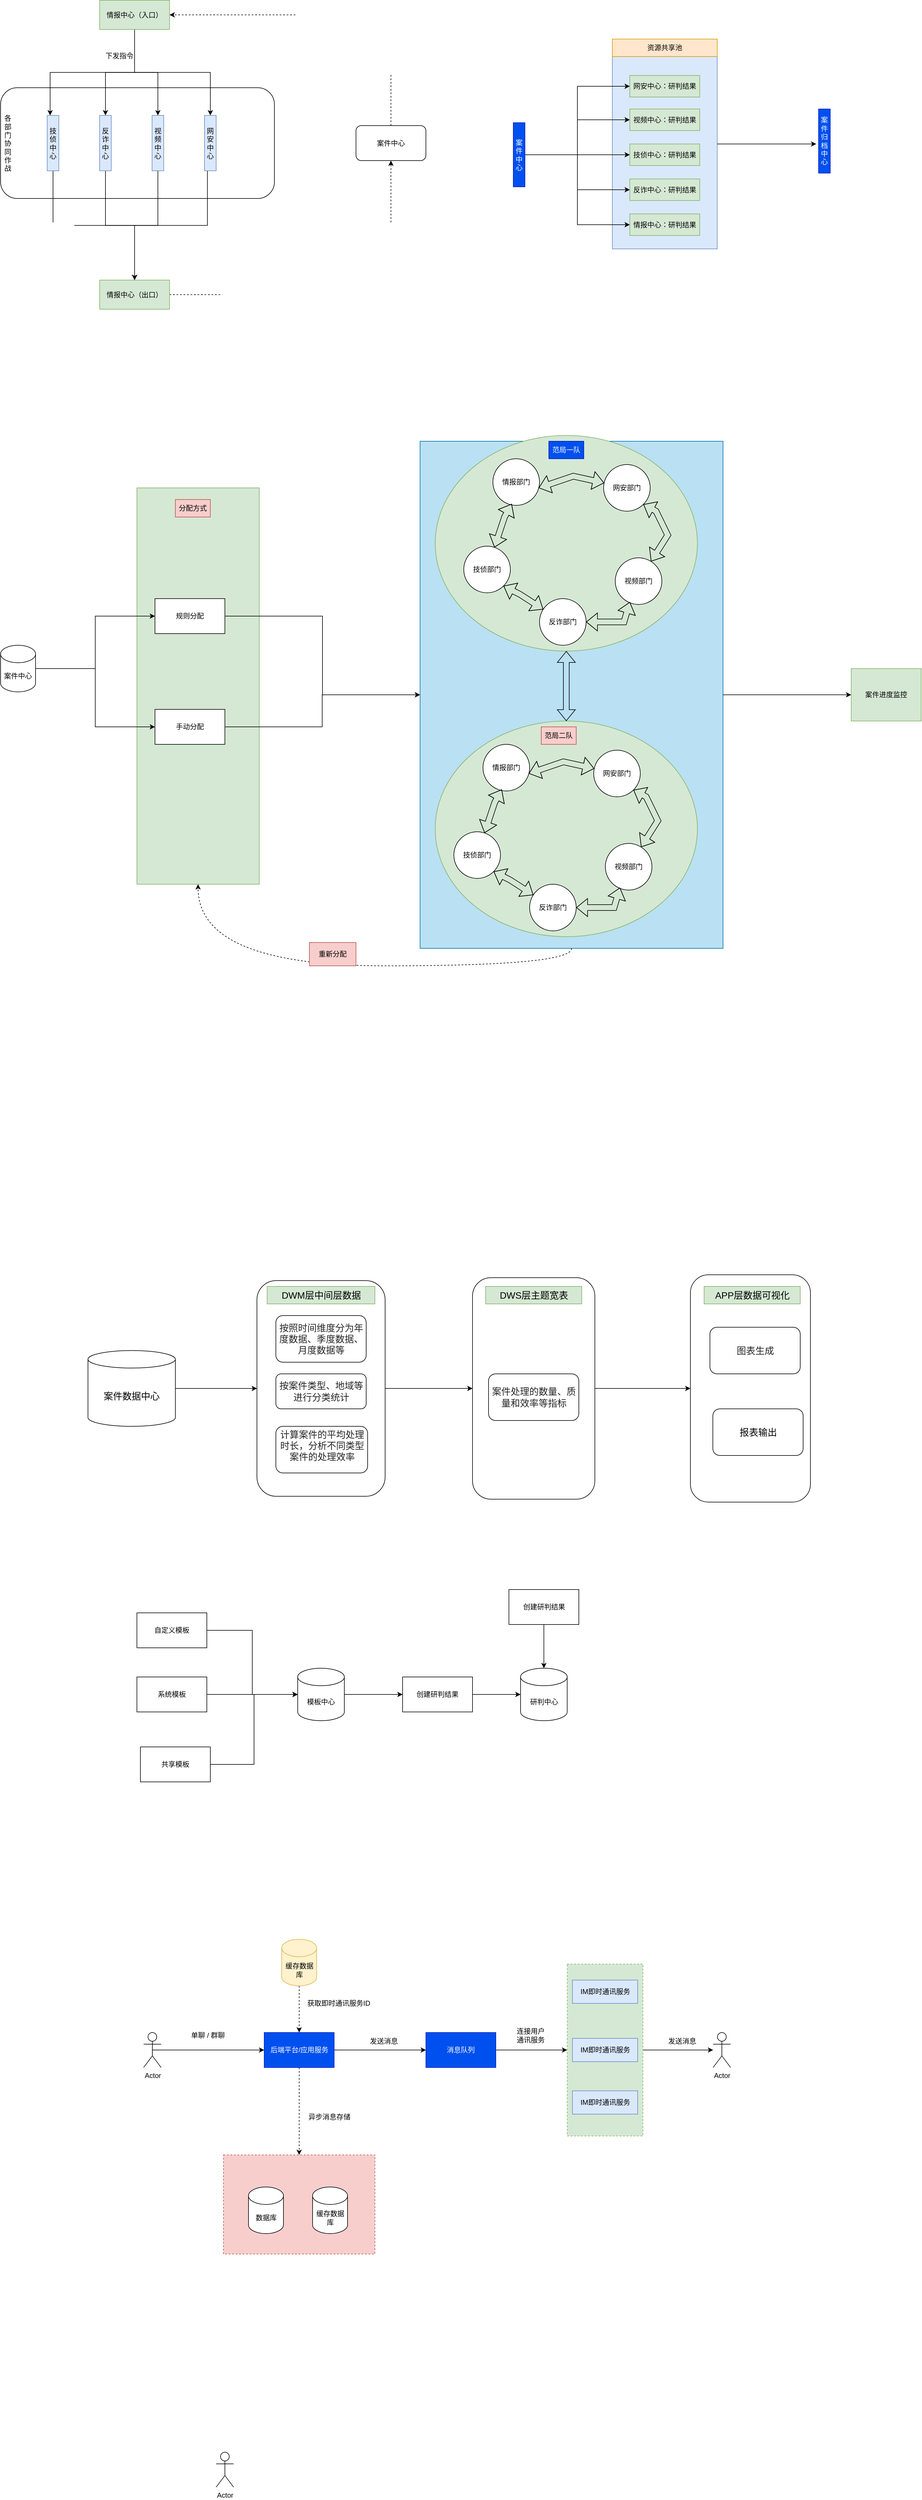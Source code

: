 <mxfile version="24.7.10">
  <diagram name="第 1 页" id="JnWYHwMbW09woVLGBv2Q">
    <mxGraphModel dx="1358" dy="746" grid="1" gridSize="10" guides="1" tooltips="1" connect="1" arrows="1" fold="1" page="1" pageScale="1" pageWidth="827" pageHeight="1169" math="0" shadow="0">
      <root>
        <mxCell id="0" />
        <mxCell id="1" parent="0" />
        <mxCell id="lRYRJw88asEZBX9twJ6J-89" value="" style="rounded=0;whiteSpace=wrap;html=1;fillColor=#d5e8d4;strokeColor=#82b366;" parent="1" vertex="1">
          <mxGeometry x="484" y="1130" width="210" height="680" as="geometry" />
        </mxCell>
        <mxCell id="lRYRJw88asEZBX9twJ6J-29" value="" style="rounded=0;whiteSpace=wrap;html=1;fillColor=#dae8fc;strokeColor=#6c8ebf;" parent="1" vertex="1">
          <mxGeometry x="1300" y="360" width="180" height="360" as="geometry" />
        </mxCell>
        <mxCell id="lRYRJw88asEZBX9twJ6J-2" value="" style="rounded=1;whiteSpace=wrap;html=1;" parent="1" vertex="1">
          <mxGeometry x="250" y="443.5" width="470" height="190" as="geometry" />
        </mxCell>
        <mxCell id="lRYRJw88asEZBX9twJ6J-16" style="edgeStyle=orthogonalEdgeStyle;rounded=0;orthogonalLoop=1;jettySize=auto;html=1;exitX=0.5;exitY=1;exitDx=0;exitDy=0;entryX=0.25;entryY=0;entryDx=0;entryDy=0;" parent="1" source="lRYRJw88asEZBX9twJ6J-1" target="lRYRJw88asEZBX9twJ6J-4" edge="1">
          <mxGeometry relative="1" as="geometry" />
        </mxCell>
        <mxCell id="lRYRJw88asEZBX9twJ6J-17" style="edgeStyle=orthogonalEdgeStyle;rounded=0;orthogonalLoop=1;jettySize=auto;html=1;exitX=0.5;exitY=1;exitDx=0;exitDy=0;entryX=0.5;entryY=0;entryDx=0;entryDy=0;" parent="1" source="lRYRJw88asEZBX9twJ6J-1" target="lRYRJw88asEZBX9twJ6J-5" edge="1">
          <mxGeometry relative="1" as="geometry" />
        </mxCell>
        <mxCell id="lRYRJw88asEZBX9twJ6J-18" style="edgeStyle=orthogonalEdgeStyle;rounded=0;orthogonalLoop=1;jettySize=auto;html=1;exitX=0.5;exitY=1;exitDx=0;exitDy=0;entryX=0.5;entryY=0;entryDx=0;entryDy=0;" parent="1" source="lRYRJw88asEZBX9twJ6J-1" target="lRYRJw88asEZBX9twJ6J-6" edge="1">
          <mxGeometry relative="1" as="geometry" />
        </mxCell>
        <mxCell id="lRYRJw88asEZBX9twJ6J-19" style="edgeStyle=orthogonalEdgeStyle;rounded=0;orthogonalLoop=1;jettySize=auto;html=1;exitX=0.5;exitY=1;exitDx=0;exitDy=0;entryX=0.5;entryY=0;entryDx=0;entryDy=0;" parent="1" source="lRYRJw88asEZBX9twJ6J-1" target="lRYRJw88asEZBX9twJ6J-7" edge="1">
          <mxGeometry relative="1" as="geometry" />
        </mxCell>
        <mxCell id="lRYRJw88asEZBX9twJ6J-1" value="情报中心（入口）" style="rounded=0;whiteSpace=wrap;html=1;fillColor=#d5e8d4;strokeColor=#82b366;" parent="1" vertex="1">
          <mxGeometry x="420" y="293.5" width="120" height="50" as="geometry" />
        </mxCell>
        <mxCell id="lRYRJw88asEZBX9twJ6J-15" style="edgeStyle=orthogonalEdgeStyle;rounded=0;orthogonalLoop=1;jettySize=auto;html=1;exitX=1;exitY=0.5;exitDx=0;exitDy=0;entryX=0.5;entryY=1;entryDx=0;entryDy=0;dashed=1;" parent="1" source="lRYRJw88asEZBX9twJ6J-3" target="lRYRJw88asEZBX9twJ6J-10" edge="1">
          <mxGeometry relative="1" as="geometry" />
        </mxCell>
        <mxCell id="lRYRJw88asEZBX9twJ6J-3" value="情报中心（出口）" style="rounded=0;whiteSpace=wrap;html=1;fillColor=#d5e8d4;strokeColor=#82b366;" parent="1" vertex="1">
          <mxGeometry x="420" y="773.5" width="120" height="50" as="geometry" />
        </mxCell>
        <mxCell id="lRYRJw88asEZBX9twJ6J-21" style="edgeStyle=orthogonalEdgeStyle;rounded=0;orthogonalLoop=1;jettySize=auto;html=1;exitX=0.5;exitY=1;exitDx=0;exitDy=0;" parent="1" source="lRYRJw88asEZBX9twJ6J-4" target="lRYRJw88asEZBX9twJ6J-3" edge="1">
          <mxGeometry relative="1" as="geometry">
            <mxPoint x="470" y="753.5" as="targetPoint" />
          </mxGeometry>
        </mxCell>
        <mxCell id="lRYRJw88asEZBX9twJ6J-4" value="技侦中心" style="rounded=0;whiteSpace=wrap;html=1;fillColor=#dae8fc;strokeColor=#6c8ebf;" parent="1" vertex="1">
          <mxGeometry x="330" y="491" width="20" height="95" as="geometry" />
        </mxCell>
        <mxCell id="lRYRJw88asEZBX9twJ6J-22" style="edgeStyle=orthogonalEdgeStyle;rounded=0;orthogonalLoop=1;jettySize=auto;html=1;exitX=0.5;exitY=1;exitDx=0;exitDy=0;entryX=0.5;entryY=0;entryDx=0;entryDy=0;" parent="1" source="lRYRJw88asEZBX9twJ6J-5" target="lRYRJw88asEZBX9twJ6J-3" edge="1">
          <mxGeometry relative="1" as="geometry" />
        </mxCell>
        <mxCell id="lRYRJw88asEZBX9twJ6J-5" value="反诈中心" style="rounded=0;whiteSpace=wrap;html=1;fillColor=#dae8fc;strokeColor=#6c8ebf;" parent="1" vertex="1">
          <mxGeometry x="420" y="491" width="20" height="95" as="geometry" />
        </mxCell>
        <mxCell id="lRYRJw88asEZBX9twJ6J-23" style="edgeStyle=orthogonalEdgeStyle;rounded=0;orthogonalLoop=1;jettySize=auto;html=1;exitX=0.5;exitY=1;exitDx=0;exitDy=0;" parent="1" source="lRYRJw88asEZBX9twJ6J-6" target="lRYRJw88asEZBX9twJ6J-3" edge="1">
          <mxGeometry relative="1" as="geometry" />
        </mxCell>
        <mxCell id="lRYRJw88asEZBX9twJ6J-6" value="视频中心" style="rounded=0;whiteSpace=wrap;html=1;fillColor=#dae8fc;strokeColor=#6c8ebf;" parent="1" vertex="1">
          <mxGeometry x="510" y="491" width="20" height="95" as="geometry" />
        </mxCell>
        <mxCell id="lRYRJw88asEZBX9twJ6J-25" style="edgeStyle=orthogonalEdgeStyle;rounded=0;orthogonalLoop=1;jettySize=auto;html=1;exitX=0.25;exitY=1;exitDx=0;exitDy=0;" parent="1" source="lRYRJw88asEZBX9twJ6J-7" target="lRYRJw88asEZBX9twJ6J-3" edge="1">
          <mxGeometry relative="1" as="geometry" />
        </mxCell>
        <mxCell id="lRYRJw88asEZBX9twJ6J-7" value="网安中心" style="rounded=0;whiteSpace=wrap;html=1;fillColor=#dae8fc;strokeColor=#6c8ebf;" parent="1" vertex="1">
          <mxGeometry x="600" y="491" width="20" height="95" as="geometry" />
        </mxCell>
        <mxCell id="lRYRJw88asEZBX9twJ6J-9" value="各部门协同作战" style="text;html=1;align=center;verticalAlign=middle;whiteSpace=wrap;rounded=0;" parent="1" vertex="1">
          <mxGeometry x="260" y="493.5" width="5" height="90" as="geometry" />
        </mxCell>
        <mxCell id="lRYRJw88asEZBX9twJ6J-12" style="edgeStyle=orthogonalEdgeStyle;rounded=0;orthogonalLoop=1;jettySize=auto;html=1;exitX=0.5;exitY=0;exitDx=0;exitDy=0;entryX=1;entryY=0.5;entryDx=0;entryDy=0;dashed=1;" parent="1" source="lRYRJw88asEZBX9twJ6J-10" target="lRYRJw88asEZBX9twJ6J-1" edge="1">
          <mxGeometry relative="1" as="geometry" />
        </mxCell>
        <mxCell id="lRYRJw88asEZBX9twJ6J-10" value="案件中心" style="rounded=1;whiteSpace=wrap;html=1;" parent="1" vertex="1">
          <mxGeometry x="860" y="508.5" width="120" height="60" as="geometry" />
        </mxCell>
        <mxCell id="lRYRJw88asEZBX9twJ6J-20" value="下发指令" style="text;html=1;align=center;verticalAlign=middle;whiteSpace=wrap;rounded=0;" parent="1" vertex="1">
          <mxGeometry x="424" y="373.5" width="60" height="30" as="geometry" />
        </mxCell>
        <mxCell id="lRYRJw88asEZBX9twJ6J-40" style="edgeStyle=orthogonalEdgeStyle;rounded=0;orthogonalLoop=1;jettySize=auto;html=1;exitX=1;exitY=0.5;exitDx=0;exitDy=0;entryX=0;entryY=0.5;entryDx=0;entryDy=0;" parent="1" source="lRYRJw88asEZBX9twJ6J-26" target="lRYRJw88asEZBX9twJ6J-31" edge="1">
          <mxGeometry relative="1" as="geometry" />
        </mxCell>
        <mxCell id="lRYRJw88asEZBX9twJ6J-41" style="edgeStyle=orthogonalEdgeStyle;rounded=0;orthogonalLoop=1;jettySize=auto;html=1;exitX=1;exitY=0.5;exitDx=0;exitDy=0;entryX=0;entryY=0.5;entryDx=0;entryDy=0;" parent="1" source="lRYRJw88asEZBX9twJ6J-26" target="lRYRJw88asEZBX9twJ6J-32" edge="1">
          <mxGeometry relative="1" as="geometry" />
        </mxCell>
        <mxCell id="lRYRJw88asEZBX9twJ6J-42" style="edgeStyle=orthogonalEdgeStyle;rounded=0;orthogonalLoop=1;jettySize=auto;html=1;exitX=1;exitY=0.5;exitDx=0;exitDy=0;entryX=0;entryY=0.5;entryDx=0;entryDy=0;" parent="1" source="lRYRJw88asEZBX9twJ6J-26" target="lRYRJw88asEZBX9twJ6J-33" edge="1">
          <mxGeometry relative="1" as="geometry" />
        </mxCell>
        <mxCell id="lRYRJw88asEZBX9twJ6J-43" style="edgeStyle=orthogonalEdgeStyle;rounded=0;orthogonalLoop=1;jettySize=auto;html=1;exitX=1;exitY=0.5;exitDx=0;exitDy=0;entryX=0;entryY=0.5;entryDx=0;entryDy=0;" parent="1" source="lRYRJw88asEZBX9twJ6J-26" target="lRYRJw88asEZBX9twJ6J-34" edge="1">
          <mxGeometry relative="1" as="geometry" />
        </mxCell>
        <mxCell id="lRYRJw88asEZBX9twJ6J-44" style="edgeStyle=orthogonalEdgeStyle;rounded=0;orthogonalLoop=1;jettySize=auto;html=1;exitX=1;exitY=0.5;exitDx=0;exitDy=0;entryX=0;entryY=0.5;entryDx=0;entryDy=0;" parent="1" source="lRYRJw88asEZBX9twJ6J-26" target="lRYRJw88asEZBX9twJ6J-35" edge="1">
          <mxGeometry relative="1" as="geometry" />
        </mxCell>
        <mxCell id="lRYRJw88asEZBX9twJ6J-26" value="案件中心" style="rounded=0;whiteSpace=wrap;html=1;fillColor=#0050ef;strokeColor=#001DBC;fontColor=#ffffff;" parent="1" vertex="1">
          <mxGeometry x="1130" y="503.5" width="20" height="110" as="geometry" />
        </mxCell>
        <mxCell id="lRYRJw88asEZBX9twJ6J-38" style="edgeStyle=orthogonalEdgeStyle;rounded=0;orthogonalLoop=1;jettySize=auto;html=1;exitX=1;exitY=0.5;exitDx=0;exitDy=0;" parent="1" source="lRYRJw88asEZBX9twJ6J-29" edge="1">
          <mxGeometry relative="1" as="geometry">
            <mxPoint x="1650" y="540" as="targetPoint" />
          </mxGeometry>
        </mxCell>
        <mxCell id="lRYRJw88asEZBX9twJ6J-30" value="资源共享池" style="rounded=0;whiteSpace=wrap;html=1;fillColor=#ffe6cc;strokeColor=#d79b00;" parent="1" vertex="1">
          <mxGeometry x="1300" y="360" width="180" height="30" as="geometry" />
        </mxCell>
        <mxCell id="lRYRJw88asEZBX9twJ6J-31" value="网安中心：研判结果" style="rounded=0;whiteSpace=wrap;html=1;fillColor=#d5e8d4;strokeColor=#82b366;" parent="1" vertex="1">
          <mxGeometry x="1330" y="422.5" width="120" height="37" as="geometry" />
        </mxCell>
        <mxCell id="lRYRJw88asEZBX9twJ6J-32" value="视频中心：研判结果" style="rounded=0;whiteSpace=wrap;html=1;fillColor=#d5e8d4;strokeColor=#82b366;" parent="1" vertex="1">
          <mxGeometry x="1330" y="480" width="120" height="37" as="geometry" />
        </mxCell>
        <mxCell id="lRYRJw88asEZBX9twJ6J-33" value="技侦中心：研判结果" style="rounded=0;whiteSpace=wrap;html=1;fillColor=#d5e8d4;strokeColor=#82b366;" parent="1" vertex="1">
          <mxGeometry x="1330" y="540" width="120" height="37" as="geometry" />
        </mxCell>
        <mxCell id="lRYRJw88asEZBX9twJ6J-34" value="反诈中心：研判结果" style="rounded=0;whiteSpace=wrap;html=1;fillColor=#d5e8d4;strokeColor=#82b366;" parent="1" vertex="1">
          <mxGeometry x="1330" y="600" width="120" height="37" as="geometry" />
        </mxCell>
        <mxCell id="lRYRJw88asEZBX9twJ6J-35" value="情报中心：研判结果" style="rounded=0;whiteSpace=wrap;html=1;fillColor=#d5e8d4;strokeColor=#82b366;" parent="1" vertex="1">
          <mxGeometry x="1330" y="660" width="120" height="37" as="geometry" />
        </mxCell>
        <mxCell id="lRYRJw88asEZBX9twJ6J-37" value="案件&lt;div&gt;归档中心&lt;/div&gt;" style="rounded=0;whiteSpace=wrap;html=1;fillColor=#0050ef;strokeColor=#001DBC;fontColor=#ffffff;" parent="1" vertex="1">
          <mxGeometry x="1654" y="480" width="20" height="110" as="geometry" />
        </mxCell>
        <mxCell id="lRYRJw88asEZBX9twJ6J-48" style="edgeStyle=orthogonalEdgeStyle;rounded=0;orthogonalLoop=1;jettySize=auto;html=1;exitX=1;exitY=0.5;exitDx=0;exitDy=0;exitPerimeter=0;entryX=0;entryY=0.5;entryDx=0;entryDy=0;" parent="1" source="lRYRJw88asEZBX9twJ6J-47" target="lRYRJw88asEZBX9twJ6J-49" edge="1">
          <mxGeometry relative="1" as="geometry">
            <mxPoint x="485" y="1439.895" as="targetPoint" />
          </mxGeometry>
        </mxCell>
        <mxCell id="lRYRJw88asEZBX9twJ6J-51" style="edgeStyle=orthogonalEdgeStyle;rounded=0;orthogonalLoop=1;jettySize=auto;html=1;exitX=1;exitY=0.5;exitDx=0;exitDy=0;exitPerimeter=0;entryX=0;entryY=0.5;entryDx=0;entryDy=0;" parent="1" source="lRYRJw88asEZBX9twJ6J-47" target="lRYRJw88asEZBX9twJ6J-50" edge="1">
          <mxGeometry relative="1" as="geometry" />
        </mxCell>
        <mxCell id="lRYRJw88asEZBX9twJ6J-47" value="案件中心" style="shape=cylinder3;whiteSpace=wrap;html=1;boundedLbl=1;backgroundOutline=1;size=15;" parent="1" vertex="1">
          <mxGeometry x="250" y="1400" width="60" height="80" as="geometry" />
        </mxCell>
        <mxCell id="lRYRJw88asEZBX9twJ6J-87" style="edgeStyle=orthogonalEdgeStyle;rounded=0;orthogonalLoop=1;jettySize=auto;html=1;exitX=1;exitY=0.5;exitDx=0;exitDy=0;" parent="1" source="lRYRJw88asEZBX9twJ6J-49" target="lRYRJw88asEZBX9twJ6J-85" edge="1">
          <mxGeometry relative="1" as="geometry" />
        </mxCell>
        <mxCell id="lRYRJw88asEZBX9twJ6J-49" value="规则分配" style="rounded=0;whiteSpace=wrap;html=1;" parent="1" vertex="1">
          <mxGeometry x="515" y="1320" width="120" height="60" as="geometry" />
        </mxCell>
        <mxCell id="lRYRJw88asEZBX9twJ6J-88" style="edgeStyle=orthogonalEdgeStyle;rounded=0;orthogonalLoop=1;jettySize=auto;html=1;exitX=1;exitY=0.5;exitDx=0;exitDy=0;entryX=0;entryY=0.5;entryDx=0;entryDy=0;" parent="1" source="lRYRJw88asEZBX9twJ6J-50" target="lRYRJw88asEZBX9twJ6J-85" edge="1">
          <mxGeometry relative="1" as="geometry">
            <Array as="points">
              <mxPoint x="802" y="1540" />
              <mxPoint x="802" y="1485" />
            </Array>
          </mxGeometry>
        </mxCell>
        <mxCell id="lRYRJw88asEZBX9twJ6J-50" value="手动分配" style="rounded=0;whiteSpace=wrap;html=1;" parent="1" vertex="1">
          <mxGeometry x="515" y="1510" width="120" height="60" as="geometry" />
        </mxCell>
        <mxCell id="lRYRJw88asEZBX9twJ6J-86" value="" style="group" parent="1" vertex="1" connectable="0">
          <mxGeometry x="970" y="1040" width="520" height="880" as="geometry" />
        </mxCell>
        <mxCell id="lRYRJw88asEZBX9twJ6J-85" value="" style="rounded=0;whiteSpace=wrap;html=1;fillColor=#BAE0F3;fontColor=#ffffff;strokeColor=#006EAF;" parent="lRYRJw88asEZBX9twJ6J-86" vertex="1">
          <mxGeometry y="10" width="520" height="870" as="geometry" />
        </mxCell>
        <mxCell id="lRYRJw88asEZBX9twJ6J-53" value="" style="ellipse;whiteSpace=wrap;html=1;fillColor=#d5e8d4;strokeColor=#82b366;" parent="lRYRJw88asEZBX9twJ6J-86" vertex="1">
          <mxGeometry x="26" width="450" height="370" as="geometry" />
        </mxCell>
        <mxCell id="lRYRJw88asEZBX9twJ6J-54" value="情报部门" style="ellipse;whiteSpace=wrap;html=1;aspect=fixed;" parent="lRYRJw88asEZBX9twJ6J-86" vertex="1">
          <mxGeometry x="125" y="40" width="80" height="80" as="geometry" />
        </mxCell>
        <mxCell id="lRYRJw88asEZBX9twJ6J-55" value="网安部门" style="ellipse;whiteSpace=wrap;html=1;aspect=fixed;" parent="lRYRJw88asEZBX9twJ6J-86" vertex="1">
          <mxGeometry x="315" y="50" width="80" height="80" as="geometry" />
        </mxCell>
        <mxCell id="lRYRJw88asEZBX9twJ6J-56" value="视频部门" style="ellipse;whiteSpace=wrap;html=1;aspect=fixed;" parent="lRYRJw88asEZBX9twJ6J-86" vertex="1">
          <mxGeometry x="335" y="210" width="80" height="80" as="geometry" />
        </mxCell>
        <mxCell id="lRYRJw88asEZBX9twJ6J-57" value="反诈部门" style="ellipse;whiteSpace=wrap;html=1;aspect=fixed;" parent="lRYRJw88asEZBX9twJ6J-86" vertex="1">
          <mxGeometry x="205" y="280" width="80" height="80" as="geometry" />
        </mxCell>
        <mxCell id="lRYRJw88asEZBX9twJ6J-58" value="技侦部门" style="ellipse;whiteSpace=wrap;html=1;aspect=fixed;" parent="lRYRJw88asEZBX9twJ6J-86" vertex="1">
          <mxGeometry x="75" y="190" width="80" height="80" as="geometry" />
        </mxCell>
        <mxCell id="lRYRJw88asEZBX9twJ6J-64" value="" style="shape=flexArrow;endArrow=classic;startArrow=classic;html=1;rounded=0;entryX=0.404;entryY=0.968;entryDx=0;entryDy=0;entryPerimeter=0;" parent="lRYRJw88asEZBX9twJ6J-86" source="lRYRJw88asEZBX9twJ6J-58" target="lRYRJw88asEZBX9twJ6J-54" edge="1">
          <mxGeometry width="100" height="100" relative="1" as="geometry">
            <mxPoint x="45" y="230" as="sourcePoint" />
            <mxPoint x="145" y="130" as="targetPoint" />
            <Array as="points">
              <mxPoint x="145" y="140" />
            </Array>
          </mxGeometry>
        </mxCell>
        <mxCell id="lRYRJw88asEZBX9twJ6J-65" value="" style="shape=flexArrow;endArrow=classic;startArrow=classic;html=1;rounded=0;exitX=0.983;exitY=0.626;exitDx=0;exitDy=0;exitPerimeter=0;" parent="lRYRJw88asEZBX9twJ6J-86" source="lRYRJw88asEZBX9twJ6J-54" target="lRYRJw88asEZBX9twJ6J-55" edge="1">
          <mxGeometry width="100" height="100" relative="1" as="geometry">
            <mxPoint x="246" y="155" as="sourcePoint" />
            <mxPoint x="275" y="80" as="targetPoint" />
            <Array as="points">
              <mxPoint x="263" y="70" />
            </Array>
          </mxGeometry>
        </mxCell>
        <mxCell id="lRYRJw88asEZBX9twJ6J-67" value="" style="shape=flexArrow;endArrow=classic;startArrow=classic;html=1;rounded=0;entryX=1;entryY=1;entryDx=0;entryDy=0;" parent="lRYRJw88asEZBX9twJ6J-86" source="lRYRJw88asEZBX9twJ6J-56" target="lRYRJw88asEZBX9twJ6J-55" edge="1">
          <mxGeometry width="100" height="100" relative="1" as="geometry">
            <mxPoint x="395" y="200" as="sourcePoint" />
            <mxPoint x="415" y="147.5" as="targetPoint" />
            <Array as="points">
              <mxPoint x="425" y="171" />
              <mxPoint x="405" y="130" />
            </Array>
          </mxGeometry>
        </mxCell>
        <mxCell id="lRYRJw88asEZBX9twJ6J-68" value="" style="shape=flexArrow;endArrow=classic;startArrow=classic;html=1;rounded=0;entryX=1;entryY=1;entryDx=0;entryDy=0;" parent="lRYRJw88asEZBX9twJ6J-86" source="lRYRJw88asEZBX9twJ6J-57" target="lRYRJw88asEZBX9twJ6J-58" edge="1">
          <mxGeometry width="100" height="100" relative="1" as="geometry">
            <mxPoint x="155" y="325" as="sourcePoint" />
            <mxPoint x="184" y="250" as="targetPoint" />
            <Array as="points">
              <mxPoint x="172" y="273" />
            </Array>
          </mxGeometry>
        </mxCell>
        <mxCell id="lRYRJw88asEZBX9twJ6J-69" value="" style="shape=flexArrow;endArrow=classic;startArrow=classic;html=1;rounded=0;entryX=1;entryY=0.5;entryDx=0;entryDy=0;exitX=0.314;exitY=0.948;exitDx=0;exitDy=0;exitPerimeter=0;" parent="lRYRJw88asEZBX9twJ6J-86" source="lRYRJw88asEZBX9twJ6J-56" target="lRYRJw88asEZBX9twJ6J-57" edge="1">
          <mxGeometry width="100" height="100" relative="1" as="geometry">
            <mxPoint x="389" y="360" as="sourcePoint" />
            <mxPoint x="321" y="320" as="targetPoint" />
            <Array as="points">
              <mxPoint x="350" y="320" />
            </Array>
          </mxGeometry>
        </mxCell>
        <mxCell id="lRYRJw88asEZBX9twJ6J-70" value="" style="ellipse;whiteSpace=wrap;html=1;fillColor=#d5e8d4;strokeColor=#82b366;" parent="lRYRJw88asEZBX9twJ6J-86" vertex="1">
          <mxGeometry x="26" y="490" width="450" height="370" as="geometry" />
        </mxCell>
        <mxCell id="lRYRJw88asEZBX9twJ6J-71" value="情报部门" style="ellipse;whiteSpace=wrap;html=1;aspect=fixed;" parent="lRYRJw88asEZBX9twJ6J-86" vertex="1">
          <mxGeometry x="108" y="530" width="80" height="80" as="geometry" />
        </mxCell>
        <mxCell id="lRYRJw88asEZBX9twJ6J-72" value="网安部门" style="ellipse;whiteSpace=wrap;html=1;aspect=fixed;" parent="lRYRJw88asEZBX9twJ6J-86" vertex="1">
          <mxGeometry x="298" y="540" width="80" height="80" as="geometry" />
        </mxCell>
        <mxCell id="lRYRJw88asEZBX9twJ6J-73" value="视频部门" style="ellipse;whiteSpace=wrap;html=1;aspect=fixed;" parent="lRYRJw88asEZBX9twJ6J-86" vertex="1">
          <mxGeometry x="318" y="700" width="80" height="80" as="geometry" />
        </mxCell>
        <mxCell id="lRYRJw88asEZBX9twJ6J-74" value="反诈部门" style="ellipse;whiteSpace=wrap;html=1;aspect=fixed;" parent="lRYRJw88asEZBX9twJ6J-86" vertex="1">
          <mxGeometry x="188" y="770" width="80" height="80" as="geometry" />
        </mxCell>
        <mxCell id="lRYRJw88asEZBX9twJ6J-75" value="技侦部门" style="ellipse;whiteSpace=wrap;html=1;aspect=fixed;" parent="lRYRJw88asEZBX9twJ6J-86" vertex="1">
          <mxGeometry x="58" y="680" width="80" height="80" as="geometry" />
        </mxCell>
        <mxCell id="lRYRJw88asEZBX9twJ6J-76" value="" style="shape=flexArrow;endArrow=classic;startArrow=classic;html=1;rounded=0;entryX=0.404;entryY=0.968;entryDx=0;entryDy=0;entryPerimeter=0;" parent="lRYRJw88asEZBX9twJ6J-86" source="lRYRJw88asEZBX9twJ6J-75" target="lRYRJw88asEZBX9twJ6J-71" edge="1">
          <mxGeometry width="100" height="100" relative="1" as="geometry">
            <mxPoint x="28" y="720" as="sourcePoint" />
            <mxPoint x="128" y="620" as="targetPoint" />
            <Array as="points">
              <mxPoint x="128" y="630" />
            </Array>
          </mxGeometry>
        </mxCell>
        <mxCell id="lRYRJw88asEZBX9twJ6J-77" value="" style="shape=flexArrow;endArrow=classic;startArrow=classic;html=1;rounded=0;exitX=0.983;exitY=0.626;exitDx=0;exitDy=0;exitPerimeter=0;" parent="lRYRJw88asEZBX9twJ6J-86" source="lRYRJw88asEZBX9twJ6J-71" target="lRYRJw88asEZBX9twJ6J-72" edge="1">
          <mxGeometry width="100" height="100" relative="1" as="geometry">
            <mxPoint x="229" y="645" as="sourcePoint" />
            <mxPoint x="258" y="570" as="targetPoint" />
            <Array as="points">
              <mxPoint x="246" y="560" />
            </Array>
          </mxGeometry>
        </mxCell>
        <mxCell id="lRYRJw88asEZBX9twJ6J-78" value="" style="shape=flexArrow;endArrow=classic;startArrow=classic;html=1;rounded=0;entryX=1;entryY=1;entryDx=0;entryDy=0;" parent="lRYRJw88asEZBX9twJ6J-86" source="lRYRJw88asEZBX9twJ6J-73" target="lRYRJw88asEZBX9twJ6J-72" edge="1">
          <mxGeometry width="100" height="100" relative="1" as="geometry">
            <mxPoint x="378" y="690" as="sourcePoint" />
            <mxPoint x="398" y="637.5" as="targetPoint" />
            <Array as="points">
              <mxPoint x="408" y="661" />
              <mxPoint x="388" y="620" />
            </Array>
          </mxGeometry>
        </mxCell>
        <mxCell id="lRYRJw88asEZBX9twJ6J-79" value="" style="shape=flexArrow;endArrow=classic;startArrow=classic;html=1;rounded=0;entryX=1;entryY=1;entryDx=0;entryDy=0;" parent="lRYRJw88asEZBX9twJ6J-86" source="lRYRJw88asEZBX9twJ6J-74" target="lRYRJw88asEZBX9twJ6J-75" edge="1">
          <mxGeometry width="100" height="100" relative="1" as="geometry">
            <mxPoint x="138" y="815" as="sourcePoint" />
            <mxPoint x="167" y="740" as="targetPoint" />
            <Array as="points">
              <mxPoint x="155" y="763" />
            </Array>
          </mxGeometry>
        </mxCell>
        <mxCell id="lRYRJw88asEZBX9twJ6J-80" value="" style="shape=flexArrow;endArrow=classic;startArrow=classic;html=1;rounded=0;entryX=1;entryY=0.5;entryDx=0;entryDy=0;exitX=0.314;exitY=0.948;exitDx=0;exitDy=0;exitPerimeter=0;" parent="lRYRJw88asEZBX9twJ6J-86" source="lRYRJw88asEZBX9twJ6J-73" target="lRYRJw88asEZBX9twJ6J-74" edge="1">
          <mxGeometry width="100" height="100" relative="1" as="geometry">
            <mxPoint x="372" y="850" as="sourcePoint" />
            <mxPoint x="304" y="810" as="targetPoint" />
            <Array as="points">
              <mxPoint x="333" y="810" />
            </Array>
          </mxGeometry>
        </mxCell>
        <mxCell id="lRYRJw88asEZBX9twJ6J-81" value="范局二队" style="text;html=1;align=center;verticalAlign=middle;whiteSpace=wrap;rounded=0;fillColor=#f8cecc;strokeColor=#b85450;" parent="lRYRJw88asEZBX9twJ6J-86" vertex="1">
          <mxGeometry x="208" y="500" width="60" height="30" as="geometry" />
        </mxCell>
        <mxCell id="lRYRJw88asEZBX9twJ6J-82" value="范局一队" style="text;html=1;align=center;verticalAlign=middle;whiteSpace=wrap;rounded=0;fillColor=#0050ef;strokeColor=#001DBC;fontColor=#ffffff;" parent="lRYRJw88asEZBX9twJ6J-86" vertex="1">
          <mxGeometry x="221" y="10" width="60" height="30" as="geometry" />
        </mxCell>
        <mxCell id="lRYRJw88asEZBX9twJ6J-83" value="" style="shape=flexArrow;endArrow=classic;startArrow=classic;html=1;rounded=0;entryX=0.5;entryY=1;entryDx=0;entryDy=0;exitX=0.5;exitY=0;exitDx=0;exitDy=0;" parent="lRYRJw88asEZBX9twJ6J-86" source="lRYRJw88asEZBX9twJ6J-70" target="lRYRJw88asEZBX9twJ6J-53" edge="1">
          <mxGeometry width="100" height="100" relative="1" as="geometry">
            <mxPoint x="15" y="520" as="sourcePoint" />
            <mxPoint x="115" y="420" as="targetPoint" />
          </mxGeometry>
        </mxCell>
        <mxCell id="lRYRJw88asEZBX9twJ6J-90" value="分配方式" style="text;html=1;align=center;verticalAlign=middle;whiteSpace=wrap;rounded=0;fillColor=#f8cecc;strokeColor=#b85450;" parent="1" vertex="1">
          <mxGeometry x="550" y="1150" width="60" height="30" as="geometry" />
        </mxCell>
        <mxCell id="lRYRJw88asEZBX9twJ6J-92" style="edgeStyle=orthogonalEdgeStyle;rounded=0;orthogonalLoop=1;jettySize=auto;html=1;exitX=0.5;exitY=1;exitDx=0;exitDy=0;entryX=0.5;entryY=1;entryDx=0;entryDy=0;curved=1;dashed=1;" parent="1" source="lRYRJw88asEZBX9twJ6J-85" target="lRYRJw88asEZBX9twJ6J-89" edge="1">
          <mxGeometry relative="1" as="geometry">
            <Array as="points">
              <mxPoint x="1230" y="1950" />
              <mxPoint x="589" y="1950" />
            </Array>
          </mxGeometry>
        </mxCell>
        <mxCell id="lRYRJw88asEZBX9twJ6J-94" value="重新分配" style="text;html=1;align=center;verticalAlign=middle;whiteSpace=wrap;rounded=0;fillColor=#f8cecc;strokeColor=#b85450;" parent="1" vertex="1">
          <mxGeometry x="780" y="1910" width="80" height="40" as="geometry" />
        </mxCell>
        <mxCell id="lRYRJw88asEZBX9twJ6J-96" value="案件进度监控" style="rounded=0;whiteSpace=wrap;html=1;fillColor=#d5e8d4;strokeColor=#82b366;" parent="1" vertex="1">
          <mxGeometry x="1710" y="1440" width="120" height="90" as="geometry" />
        </mxCell>
        <mxCell id="lRYRJw88asEZBX9twJ6J-95" style="edgeStyle=orthogonalEdgeStyle;rounded=0;orthogonalLoop=1;jettySize=auto;html=1;exitX=1;exitY=0.5;exitDx=0;exitDy=0;entryX=0;entryY=0.5;entryDx=0;entryDy=0;" parent="1" source="lRYRJw88asEZBX9twJ6J-85" target="lRYRJw88asEZBX9twJ6J-96" edge="1">
          <mxGeometry relative="1" as="geometry">
            <mxPoint x="1680" y="1484.615" as="targetPoint" />
          </mxGeometry>
        </mxCell>
        <mxCell id="lRYRJw88asEZBX9twJ6J-106" style="edgeStyle=orthogonalEdgeStyle;rounded=0;orthogonalLoop=1;jettySize=auto;html=1;exitX=1;exitY=0.5;exitDx=0;exitDy=0;exitPerimeter=0;entryX=0;entryY=0.5;entryDx=0;entryDy=0;" parent="1" source="lRYRJw88asEZBX9twJ6J-97" target="lRYRJw88asEZBX9twJ6J-98" edge="1">
          <mxGeometry relative="1" as="geometry" />
        </mxCell>
        <mxCell id="lRYRJw88asEZBX9twJ6J-97" value="&lt;font style=&quot;font-size: 16px;&quot;&gt;案件数据中心&lt;/font&gt;" style="shape=cylinder3;whiteSpace=wrap;html=1;boundedLbl=1;backgroundOutline=1;size=15;" parent="1" vertex="1">
          <mxGeometry x="400" y="2610" width="150" height="130" as="geometry" />
        </mxCell>
        <mxCell id="lRYRJw88asEZBX9twJ6J-107" style="edgeStyle=orthogonalEdgeStyle;rounded=0;orthogonalLoop=1;jettySize=auto;html=1;exitX=1;exitY=0.5;exitDx=0;exitDy=0;entryX=0;entryY=0.5;entryDx=0;entryDy=0;" parent="1" source="lRYRJw88asEZBX9twJ6J-98" target="lRYRJw88asEZBX9twJ6J-99" edge="1">
          <mxGeometry relative="1" as="geometry" />
        </mxCell>
        <mxCell id="lRYRJw88asEZBX9twJ6J-98" value="" style="rounded=1;whiteSpace=wrap;html=1;" parent="1" vertex="1">
          <mxGeometry x="690" y="2490" width="220" height="370" as="geometry" />
        </mxCell>
        <mxCell id="lRYRJw88asEZBX9twJ6J-108" style="edgeStyle=orthogonalEdgeStyle;rounded=0;orthogonalLoop=1;jettySize=auto;html=1;exitX=1;exitY=0.5;exitDx=0;exitDy=0;" parent="1" source="lRYRJw88asEZBX9twJ6J-99" target="lRYRJw88asEZBX9twJ6J-100" edge="1">
          <mxGeometry relative="1" as="geometry" />
        </mxCell>
        <mxCell id="lRYRJw88asEZBX9twJ6J-99" value="" style="rounded=1;whiteSpace=wrap;html=1;" parent="1" vertex="1">
          <mxGeometry x="1060" y="2485" width="210" height="380" as="geometry" />
        </mxCell>
        <mxCell id="lRYRJw88asEZBX9twJ6J-100" value="" style="rounded=1;whiteSpace=wrap;html=1;" parent="1" vertex="1">
          <mxGeometry x="1434" y="2480" width="206" height="390" as="geometry" />
        </mxCell>
        <mxCell id="lRYRJw88asEZBX9twJ6J-101" value="&lt;font style=&quot;font-size: 16px;&quot;&gt;DWM层中间层数据&lt;/font&gt;" style="text;html=1;align=center;verticalAlign=middle;whiteSpace=wrap;rounded=0;fillColor=#d5e8d4;strokeColor=#82b366;" parent="1" vertex="1">
          <mxGeometry x="707.5" y="2500" width="185" height="30" as="geometry" />
        </mxCell>
        <mxCell id="lRYRJw88asEZBX9twJ6J-102" value="&lt;font style=&quot;font-size: 16px;&quot;&gt;DWS层主题宽表&lt;/font&gt;" style="text;html=1;align=center;verticalAlign=middle;whiteSpace=wrap;rounded=0;fillColor=#d5e8d4;strokeColor=#82b366;" parent="1" vertex="1">
          <mxGeometry x="1082.5" y="2500" width="165" height="30" as="geometry" />
        </mxCell>
        <mxCell id="lRYRJw88asEZBX9twJ6J-103" value="&lt;font style=&quot;font-size: 16px;&quot;&gt;APP层数据可视化&lt;/font&gt;" style="text;html=1;align=center;verticalAlign=middle;whiteSpace=wrap;rounded=0;fillColor=#d5e8d4;strokeColor=#82b366;" parent="1" vertex="1">
          <mxGeometry x="1457.5" y="2500" width="165" height="30" as="geometry" />
        </mxCell>
        <mxCell id="lRYRJw88asEZBX9twJ6J-104" value="&lt;span style=&quot;color: rgba(0, 0, 0, 0.85); font-family: Inter, -apple-system, BlinkMacSystemFont, &amp;quot;Segoe UI&amp;quot;, &amp;quot;SF Pro SC&amp;quot;, &amp;quot;SF Pro Display&amp;quot;, &amp;quot;SF Pro Icons&amp;quot;, &amp;quot;PingFang SC&amp;quot;, &amp;quot;Hiragino Sans GB&amp;quot;, &amp;quot;Microsoft YaHei&amp;quot;, &amp;quot;Helvetica Neue&amp;quot;, Helvetica, Arial, sans-serif; font-size: 16px; text-align: left; background-color: rgb(255, 255, 255);&quot;&gt;按照时间维度分为年度数据、季度数据、月度数据等&lt;/span&gt;" style="rounded=1;whiteSpace=wrap;html=1;" parent="1" vertex="1">
          <mxGeometry x="722.5" y="2550" width="155" height="80" as="geometry" />
        </mxCell>
        <mxCell id="lRYRJw88asEZBX9twJ6J-105" value="&lt;span style=&quot;color: rgba(0, 0, 0, 0.85); font-family: Inter, -apple-system, BlinkMacSystemFont, &amp;quot;Segoe UI&amp;quot;, &amp;quot;SF Pro SC&amp;quot;, &amp;quot;SF Pro Display&amp;quot;, &amp;quot;SF Pro Icons&amp;quot;, &amp;quot;PingFang SC&amp;quot;, &amp;quot;Hiragino Sans GB&amp;quot;, &amp;quot;Microsoft YaHei&amp;quot;, &amp;quot;Helvetica Neue&amp;quot;, Helvetica, Arial, sans-serif; font-size: 16px; text-align: left; background-color: rgb(255, 255, 255);&quot;&gt;按案件类型、地域等进行分类统计&lt;/span&gt;" style="rounded=1;whiteSpace=wrap;html=1;" parent="1" vertex="1">
          <mxGeometry x="722.5" y="2650" width="155" height="60" as="geometry" />
        </mxCell>
        <mxCell id="lRYRJw88asEZBX9twJ6J-110" value="&lt;span style=&quot;color: rgba(0, 0, 0, 0.85); font-family: Inter, -apple-system, BlinkMacSystemFont, &amp;quot;Segoe UI&amp;quot;, &amp;quot;SF Pro SC&amp;quot;, &amp;quot;SF Pro Display&amp;quot;, &amp;quot;SF Pro Icons&amp;quot;, &amp;quot;PingFang SC&amp;quot;, &amp;quot;Hiragino Sans GB&amp;quot;, &amp;quot;Microsoft YaHei&amp;quot;, &amp;quot;Helvetica Neue&amp;quot;, Helvetica, Arial, sans-serif; font-size: 16px; text-align: left; background-color: rgb(255, 255, 255);&quot;&gt;图表生成&lt;/span&gt;" style="rounded=1;whiteSpace=wrap;html=1;" parent="1" vertex="1">
          <mxGeometry x="1467.5" y="2570" width="155" height="80" as="geometry" />
        </mxCell>
        <mxCell id="lRYRJw88asEZBX9twJ6J-111" value="&lt;div style=&quot;text-align: left;&quot;&gt;&lt;font face=&quot;Inter, -apple-system, BlinkMacSystemFont, Segoe UI, SF Pro SC, SF Pro Display, SF Pro Icons, PingFang SC, Hiragino Sans GB, Microsoft YaHei, Helvetica Neue, Helvetica, Arial, sans-serif&quot;&gt;&lt;span style=&quot;font-size: 16px; background-color: rgb(255, 255, 255);&quot;&gt;报表输出&lt;/span&gt;&lt;/font&gt;&lt;/div&gt;" style="rounded=1;whiteSpace=wrap;html=1;" parent="1" vertex="1">
          <mxGeometry x="1472.5" y="2710" width="155" height="80" as="geometry" />
        </mxCell>
        <mxCell id="lRYRJw88asEZBX9twJ6J-112" value="&lt;span style=&quot;color: rgba(0, 0, 0, 0.85); font-family: Inter, -apple-system, BlinkMacSystemFont, &amp;quot;Segoe UI&amp;quot;, &amp;quot;SF Pro SC&amp;quot;, &amp;quot;SF Pro Display&amp;quot;, &amp;quot;SF Pro Icons&amp;quot;, &amp;quot;PingFang SC&amp;quot;, &amp;quot;Hiragino Sans GB&amp;quot;, &amp;quot;Microsoft YaHei&amp;quot;, &amp;quot;Helvetica Neue&amp;quot;, Helvetica, Arial, sans-serif; font-size: 16px; text-align: left; background-color: rgb(255, 255, 255);&quot;&gt;案件处理的数量、质量和效率等指标&lt;/span&gt;" style="rounded=1;whiteSpace=wrap;html=1;" parent="1" vertex="1">
          <mxGeometry x="1087.5" y="2650" width="155" height="80" as="geometry" />
        </mxCell>
        <mxCell id="lRYRJw88asEZBX9twJ6J-114" value="&#xa;&lt;span style=&quot;color: rgba(0, 0, 0, 0.85); font-family: Inter, -apple-system, BlinkMacSystemFont, &amp;quot;Segoe UI&amp;quot;, &amp;quot;SF Pro SC&amp;quot;, &amp;quot;SF Pro Display&amp;quot;, &amp;quot;SF Pro Icons&amp;quot;, &amp;quot;PingFang SC&amp;quot;, &amp;quot;Hiragino Sans GB&amp;quot;, &amp;quot;Microsoft YaHei&amp;quot;, &amp;quot;Helvetica Neue&amp;quot;, Helvetica, Arial, sans-serif; font-size: 16px; font-style: normal; font-variant-ligatures: normal; font-variant-caps: normal; font-weight: 400; letter-spacing: normal; orphans: 2; text-align: left; text-indent: 0px; text-transform: none; widows: 2; word-spacing: 0px; -webkit-text-stroke-width: 0px; white-space: normal; background-color: rgb(255, 255, 255); text-decoration-thickness: initial; text-decoration-style: initial; text-decoration-color: initial; display: inline !important; float: none;&quot;&gt;计算案件的平均处理时长，分析不同类型案件的处理效率&lt;/span&gt;&#xa;&#xa;" style="rounded=1;whiteSpace=wrap;html=1;" parent="1" vertex="1">
          <mxGeometry x="722.5" y="2740" width="157.5" height="80" as="geometry" />
        </mxCell>
        <mxCell id="rEiwxzGcd5t1e-fCDFQv-24" style="edgeStyle=orthogonalEdgeStyle;rounded=0;orthogonalLoop=1;jettySize=auto;html=1;exitX=1;exitY=0.5;exitDx=0;exitDy=0;exitPerimeter=0;" edge="1" parent="1" source="rEiwxzGcd5t1e-fCDFQv-1" target="rEiwxzGcd5t1e-fCDFQv-11">
          <mxGeometry relative="1" as="geometry" />
        </mxCell>
        <mxCell id="rEiwxzGcd5t1e-fCDFQv-1" value="模板中心" style="shape=cylinder3;whiteSpace=wrap;html=1;boundedLbl=1;backgroundOutline=1;size=15;" vertex="1" parent="1">
          <mxGeometry x="760" y="3155" width="80" height="90" as="geometry" />
        </mxCell>
        <mxCell id="rEiwxzGcd5t1e-fCDFQv-2" value="研判中心" style="shape=cylinder3;whiteSpace=wrap;html=1;boundedLbl=1;backgroundOutline=1;size=15;" vertex="1" parent="1">
          <mxGeometry x="1142.5" y="3155" width="80" height="90" as="geometry" />
        </mxCell>
        <mxCell id="rEiwxzGcd5t1e-fCDFQv-4" value="自定义模板" style="whiteSpace=wrap;html=1;" vertex="1" parent="1">
          <mxGeometry x="484" y="3060" width="120" height="60" as="geometry" />
        </mxCell>
        <mxCell id="rEiwxzGcd5t1e-fCDFQv-22" style="edgeStyle=orthogonalEdgeStyle;rounded=0;orthogonalLoop=1;jettySize=auto;html=1;exitX=1;exitY=0.5;exitDx=0;exitDy=0;entryX=0;entryY=0.5;entryDx=0;entryDy=0;entryPerimeter=0;" edge="1" parent="1" source="rEiwxzGcd5t1e-fCDFQv-7" target="rEiwxzGcd5t1e-fCDFQv-1">
          <mxGeometry relative="1" as="geometry">
            <mxPoint x="750" y="3180" as="targetPoint" />
          </mxGeometry>
        </mxCell>
        <mxCell id="rEiwxzGcd5t1e-fCDFQv-7" value="系统模板" style="whiteSpace=wrap;html=1;" vertex="1" parent="1">
          <mxGeometry x="484" y="3170" width="120" height="60" as="geometry" />
        </mxCell>
        <mxCell id="rEiwxzGcd5t1e-fCDFQv-8" value="共享模板" style="whiteSpace=wrap;html=1;" vertex="1" parent="1">
          <mxGeometry x="490" y="3290" width="120" height="60" as="geometry" />
        </mxCell>
        <mxCell id="rEiwxzGcd5t1e-fCDFQv-25" style="edgeStyle=orthogonalEdgeStyle;rounded=0;orthogonalLoop=1;jettySize=auto;html=1;exitX=1;exitY=0.5;exitDx=0;exitDy=0;" edge="1" parent="1" source="rEiwxzGcd5t1e-fCDFQv-11" target="rEiwxzGcd5t1e-fCDFQv-2">
          <mxGeometry relative="1" as="geometry" />
        </mxCell>
        <mxCell id="rEiwxzGcd5t1e-fCDFQv-11" value="创建研判结果" style="whiteSpace=wrap;html=1;" vertex="1" parent="1">
          <mxGeometry x="940" y="3170" width="120" height="60" as="geometry" />
        </mxCell>
        <mxCell id="rEiwxzGcd5t1e-fCDFQv-18" value="创建研判结果" style="rounded=0;whiteSpace=wrap;html=1;" vertex="1" parent="1">
          <mxGeometry x="1122.5" y="3020" width="120" height="60" as="geometry" />
        </mxCell>
        <mxCell id="rEiwxzGcd5t1e-fCDFQv-21" style="edgeStyle=orthogonalEdgeStyle;rounded=0;orthogonalLoop=1;jettySize=auto;html=1;exitX=1;exitY=0.5;exitDx=0;exitDy=0;entryX=0;entryY=0.5;entryDx=0;entryDy=0;entryPerimeter=0;" edge="1" parent="1" source="rEiwxzGcd5t1e-fCDFQv-4" target="rEiwxzGcd5t1e-fCDFQv-1">
          <mxGeometry relative="1" as="geometry" />
        </mxCell>
        <mxCell id="rEiwxzGcd5t1e-fCDFQv-23" style="edgeStyle=orthogonalEdgeStyle;rounded=0;orthogonalLoop=1;jettySize=auto;html=1;exitX=1;exitY=0.5;exitDx=0;exitDy=0;entryX=0;entryY=0.5;entryDx=0;entryDy=0;entryPerimeter=0;" edge="1" parent="1" source="rEiwxzGcd5t1e-fCDFQv-8" target="rEiwxzGcd5t1e-fCDFQv-1">
          <mxGeometry relative="1" as="geometry" />
        </mxCell>
        <mxCell id="rEiwxzGcd5t1e-fCDFQv-26" style="edgeStyle=orthogonalEdgeStyle;rounded=0;orthogonalLoop=1;jettySize=auto;html=1;exitX=0.5;exitY=1;exitDx=0;exitDy=0;entryX=0.5;entryY=0;entryDx=0;entryDy=0;entryPerimeter=0;" edge="1" parent="1" source="rEiwxzGcd5t1e-fCDFQv-18" target="rEiwxzGcd5t1e-fCDFQv-2">
          <mxGeometry relative="1" as="geometry" />
        </mxCell>
        <mxCell id="rEiwxzGcd5t1e-fCDFQv-29" style="edgeStyle=orthogonalEdgeStyle;rounded=0;orthogonalLoop=1;jettySize=auto;html=1;exitX=0.5;exitY=0.5;exitDx=0;exitDy=0;exitPerimeter=0;" edge="1" parent="1" source="rEiwxzGcd5t1e-fCDFQv-27" target="rEiwxzGcd5t1e-fCDFQv-28">
          <mxGeometry relative="1" as="geometry" />
        </mxCell>
        <mxCell id="rEiwxzGcd5t1e-fCDFQv-27" value="Actor" style="shape=umlActor;verticalLabelPosition=bottom;verticalAlign=top;html=1;outlineConnect=0;" vertex="1" parent="1">
          <mxGeometry x="495.5" y="3780" width="30" height="60" as="geometry" />
        </mxCell>
        <mxCell id="rEiwxzGcd5t1e-fCDFQv-35" style="edgeStyle=orthogonalEdgeStyle;rounded=0;orthogonalLoop=1;jettySize=auto;html=1;exitX=0.5;exitY=1;exitDx=0;exitDy=0;entryX=0.5;entryY=0;entryDx=0;entryDy=0;dashed=1;" edge="1" parent="1" source="rEiwxzGcd5t1e-fCDFQv-28" target="rEiwxzGcd5t1e-fCDFQv-33">
          <mxGeometry relative="1" as="geometry" />
        </mxCell>
        <mxCell id="rEiwxzGcd5t1e-fCDFQv-40" value="" style="edgeStyle=orthogonalEdgeStyle;rounded=0;orthogonalLoop=1;jettySize=auto;html=1;" edge="1" parent="1" source="rEiwxzGcd5t1e-fCDFQv-28" target="rEiwxzGcd5t1e-fCDFQv-39">
          <mxGeometry relative="1" as="geometry" />
        </mxCell>
        <mxCell id="rEiwxzGcd5t1e-fCDFQv-28" value="后端平台/应用服务" style="rounded=0;whiteSpace=wrap;html=1;fillColor=#0050ef;fontColor=#ffffff;strokeColor=#001DBC;" vertex="1" parent="1">
          <mxGeometry x="702.5" y="3780" width="120" height="60" as="geometry" />
        </mxCell>
        <mxCell id="rEiwxzGcd5t1e-fCDFQv-30" value="单聊 / 群聊" style="text;html=1;align=center;verticalAlign=middle;whiteSpace=wrap;rounded=0;" vertex="1" parent="1">
          <mxGeometry x="575.5" y="3770" width="60" height="30" as="geometry" />
        </mxCell>
        <mxCell id="rEiwxzGcd5t1e-fCDFQv-37" style="edgeStyle=orthogonalEdgeStyle;rounded=0;orthogonalLoop=1;jettySize=auto;html=1;exitX=0.5;exitY=1;exitDx=0;exitDy=0;exitPerimeter=0;entryX=0.5;entryY=0;entryDx=0;entryDy=0;dashed=1;" edge="1" parent="1" source="rEiwxzGcd5t1e-fCDFQv-31" target="rEiwxzGcd5t1e-fCDFQv-28">
          <mxGeometry relative="1" as="geometry" />
        </mxCell>
        <mxCell id="rEiwxzGcd5t1e-fCDFQv-31" value="缓存数据库" style="shape=cylinder3;whiteSpace=wrap;html=1;boundedLbl=1;backgroundOutline=1;size=15;fillColor=#fff2cc;strokeColor=#d6b656;" vertex="1" parent="1">
          <mxGeometry x="732.5" y="3620" width="60" height="80" as="geometry" />
        </mxCell>
        <mxCell id="rEiwxzGcd5t1e-fCDFQv-33" value="" style="rounded=0;whiteSpace=wrap;html=1;dashed=1;fillColor=#f8cecc;strokeColor=#b85450;" vertex="1" parent="1">
          <mxGeometry x="632.5" y="3990" width="260" height="170" as="geometry" />
        </mxCell>
        <mxCell id="rEiwxzGcd5t1e-fCDFQv-32" value="数据库" style="shape=cylinder3;whiteSpace=wrap;html=1;boundedLbl=1;backgroundOutline=1;size=15;" vertex="1" parent="1">
          <mxGeometry x="675.5" y="4045" width="60" height="80" as="geometry" />
        </mxCell>
        <mxCell id="rEiwxzGcd5t1e-fCDFQv-34" value="缓存数据库" style="shape=cylinder3;whiteSpace=wrap;html=1;boundedLbl=1;backgroundOutline=1;size=15;" vertex="1" parent="1">
          <mxGeometry x="785.5" y="4045" width="60" height="80" as="geometry" />
        </mxCell>
        <mxCell id="rEiwxzGcd5t1e-fCDFQv-36" value="异步消息存储" style="text;html=1;align=center;verticalAlign=middle;whiteSpace=wrap;rounded=0;" vertex="1" parent="1">
          <mxGeometry x="767.5" y="3910" width="92.5" height="30" as="geometry" />
        </mxCell>
        <mxCell id="rEiwxzGcd5t1e-fCDFQv-38" value="获取即时通讯服务ID" style="text;html=1;align=center;verticalAlign=middle;whiteSpace=wrap;rounded=0;" vertex="1" parent="1">
          <mxGeometry x="751" y="3720" width="159" height="20" as="geometry" />
        </mxCell>
        <mxCell id="rEiwxzGcd5t1e-fCDFQv-42" value="" style="edgeStyle=orthogonalEdgeStyle;rounded=0;orthogonalLoop=1;jettySize=auto;html=1;" edge="1" parent="1" source="rEiwxzGcd5t1e-fCDFQv-39" target="rEiwxzGcd5t1e-fCDFQv-43">
          <mxGeometry relative="1" as="geometry">
            <mxPoint x="1180" y="3810" as="targetPoint" />
          </mxGeometry>
        </mxCell>
        <mxCell id="rEiwxzGcd5t1e-fCDFQv-39" value="消息队列" style="whiteSpace=wrap;html=1;rounded=0;fillColor=#0050ef;fontColor=#ffffff;strokeColor=#001DBC;" vertex="1" parent="1">
          <mxGeometry x="980" y="3780" width="120" height="60" as="geometry" />
        </mxCell>
        <mxCell id="rEiwxzGcd5t1e-fCDFQv-49" style="edgeStyle=orthogonalEdgeStyle;rounded=0;orthogonalLoop=1;jettySize=auto;html=1;exitX=1;exitY=0.5;exitDx=0;exitDy=0;" edge="1" parent="1" source="rEiwxzGcd5t1e-fCDFQv-43" target="rEiwxzGcd5t1e-fCDFQv-48">
          <mxGeometry relative="1" as="geometry" />
        </mxCell>
        <mxCell id="rEiwxzGcd5t1e-fCDFQv-43" value="" style="rounded=0;whiteSpace=wrap;html=1;dashed=1;fillColor=#d5e8d4;strokeColor=#82b366;" vertex="1" parent="1">
          <mxGeometry x="1222.5" y="3662.5" width="130" height="295" as="geometry" />
        </mxCell>
        <mxCell id="rEiwxzGcd5t1e-fCDFQv-44" value="发送消息" style="text;html=1;align=center;verticalAlign=middle;whiteSpace=wrap;rounded=0;" vertex="1" parent="1">
          <mxGeometry x="878" y="3780" width="60" height="30" as="geometry" />
        </mxCell>
        <mxCell id="rEiwxzGcd5t1e-fCDFQv-45" value="IM即时通讯服务" style="rounded=0;whiteSpace=wrap;html=1;fillColor=#dae8fc;strokeColor=#6c8ebf;" vertex="1" parent="1">
          <mxGeometry x="1231.5" y="3690" width="112" height="40" as="geometry" />
        </mxCell>
        <mxCell id="rEiwxzGcd5t1e-fCDFQv-46" value="IM即时通讯服务" style="rounded=0;whiteSpace=wrap;html=1;fillColor=#dae8fc;strokeColor=#6c8ebf;" vertex="1" parent="1">
          <mxGeometry x="1231.5" y="3790" width="112" height="40" as="geometry" />
        </mxCell>
        <mxCell id="rEiwxzGcd5t1e-fCDFQv-47" value="IM即时通讯服务" style="rounded=0;whiteSpace=wrap;html=1;fillColor=#dae8fc;strokeColor=#6c8ebf;" vertex="1" parent="1">
          <mxGeometry x="1231.5" y="3880" width="112" height="40" as="geometry" />
        </mxCell>
        <mxCell id="rEiwxzGcd5t1e-fCDFQv-48" value="Actor" style="shape=umlActor;verticalLabelPosition=bottom;verticalAlign=top;html=1;outlineConnect=0;" vertex="1" parent="1">
          <mxGeometry x="1473" y="3780" width="30" height="60" as="geometry" />
        </mxCell>
        <mxCell id="rEiwxzGcd5t1e-fCDFQv-50" value="连接用户通讯服务" style="text;html=1;align=center;verticalAlign=middle;whiteSpace=wrap;rounded=0;" vertex="1" parent="1">
          <mxGeometry x="1130" y="3770" width="60" height="30" as="geometry" />
        </mxCell>
        <mxCell id="rEiwxzGcd5t1e-fCDFQv-51" value="发送消息" style="text;html=1;align=center;verticalAlign=middle;whiteSpace=wrap;rounded=0;" vertex="1" parent="1">
          <mxGeometry x="1390" y="3780" width="60" height="30" as="geometry" />
        </mxCell>
        <mxCell id="rEiwxzGcd5t1e-fCDFQv-52" value="Actor" style="shape=umlActor;verticalLabelPosition=bottom;verticalAlign=top;html=1;outlineConnect=0;" vertex="1" parent="1">
          <mxGeometry x="620" y="4500" width="30" height="60" as="geometry" />
        </mxCell>
      </root>
    </mxGraphModel>
  </diagram>
</mxfile>
